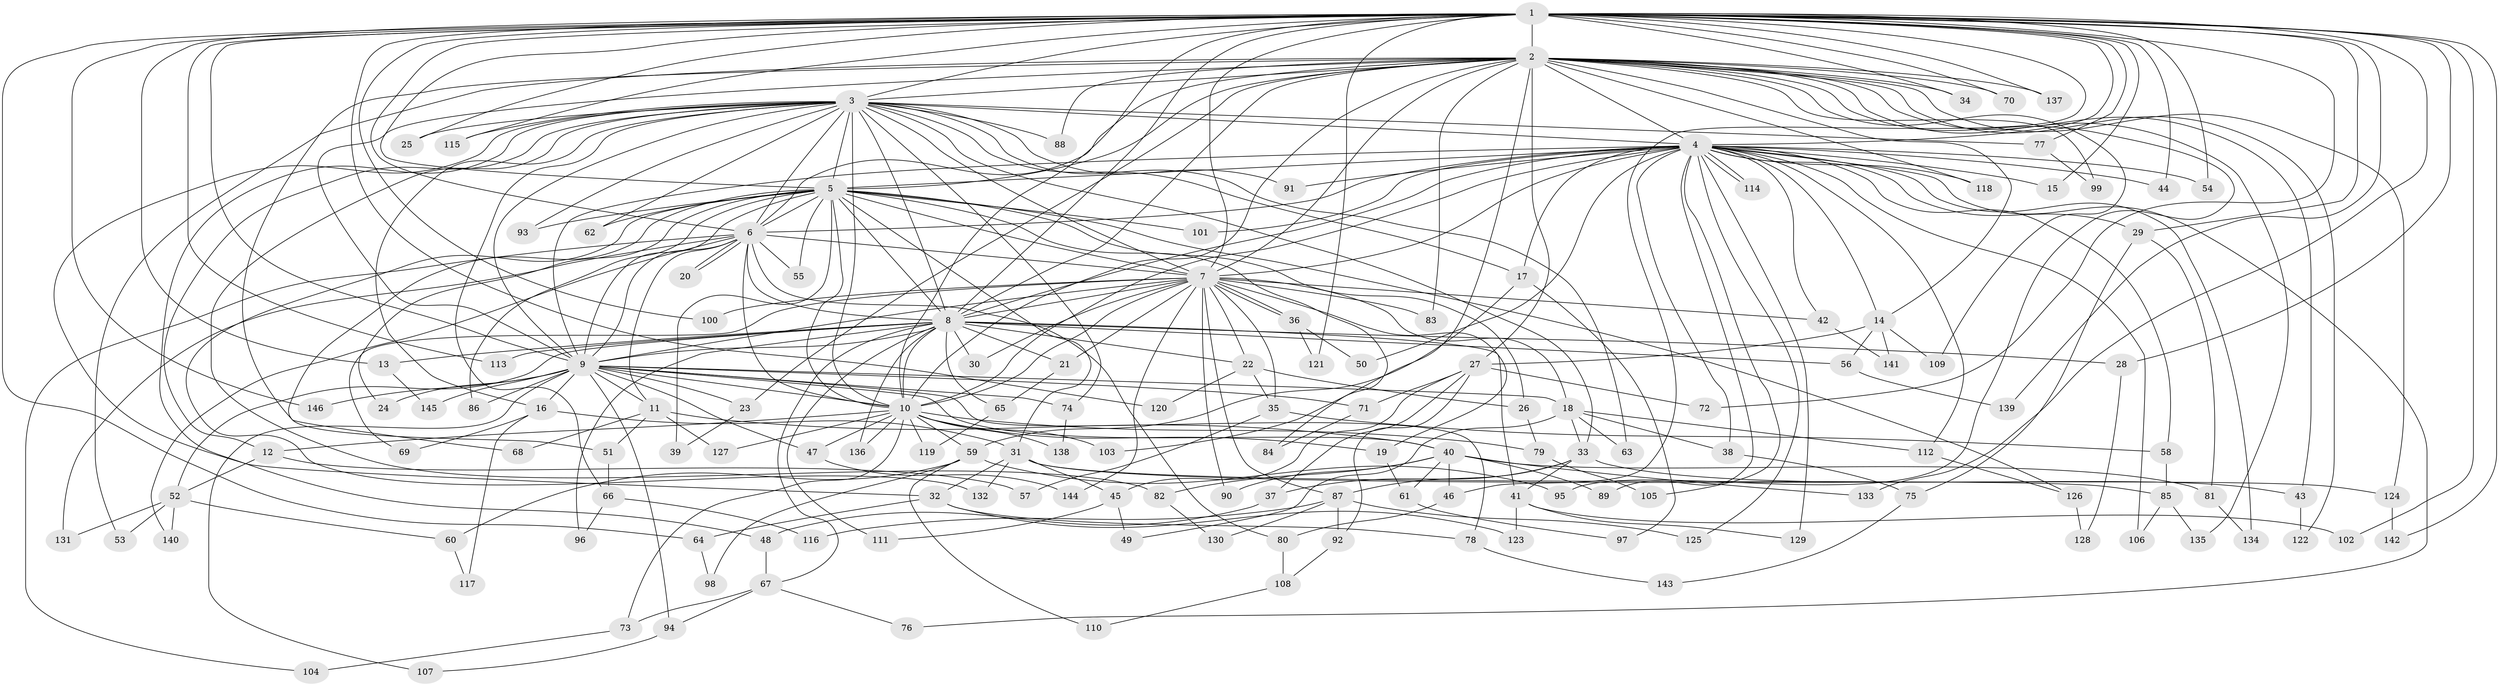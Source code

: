 // Generated by graph-tools (version 1.1) at 2025/25/03/09/25 03:25:42]
// undirected, 146 vertices, 317 edges
graph export_dot {
graph [start="1"]
  node [color=gray90,style=filled];
  1;
  2;
  3;
  4;
  5;
  6;
  7;
  8;
  9;
  10;
  11;
  12;
  13;
  14;
  15;
  16;
  17;
  18;
  19;
  20;
  21;
  22;
  23;
  24;
  25;
  26;
  27;
  28;
  29;
  30;
  31;
  32;
  33;
  34;
  35;
  36;
  37;
  38;
  39;
  40;
  41;
  42;
  43;
  44;
  45;
  46;
  47;
  48;
  49;
  50;
  51;
  52;
  53;
  54;
  55;
  56;
  57;
  58;
  59;
  60;
  61;
  62;
  63;
  64;
  65;
  66;
  67;
  68;
  69;
  70;
  71;
  72;
  73;
  74;
  75;
  76;
  77;
  78;
  79;
  80;
  81;
  82;
  83;
  84;
  85;
  86;
  87;
  88;
  89;
  90;
  91;
  92;
  93;
  94;
  95;
  96;
  97;
  98;
  99;
  100;
  101;
  102;
  103;
  104;
  105;
  106;
  107;
  108;
  109;
  110;
  111;
  112;
  113;
  114;
  115;
  116;
  117;
  118;
  119;
  120;
  121;
  122;
  123;
  124;
  125;
  126;
  127;
  128;
  129;
  130;
  131;
  132;
  133;
  134;
  135;
  136;
  137;
  138;
  139;
  140;
  141;
  142;
  143;
  144;
  145;
  146;
  1 -- 2;
  1 -- 3;
  1 -- 4;
  1 -- 5;
  1 -- 6;
  1 -- 7;
  1 -- 8;
  1 -- 9;
  1 -- 10;
  1 -- 13;
  1 -- 15;
  1 -- 25;
  1 -- 28;
  1 -- 29;
  1 -- 34;
  1 -- 44;
  1 -- 46;
  1 -- 54;
  1 -- 64;
  1 -- 70;
  1 -- 72;
  1 -- 77;
  1 -- 100;
  1 -- 102;
  1 -- 113;
  1 -- 115;
  1 -- 120;
  1 -- 121;
  1 -- 133;
  1 -- 137;
  1 -- 139;
  1 -- 142;
  1 -- 146;
  2 -- 3;
  2 -- 4;
  2 -- 5;
  2 -- 6;
  2 -- 7;
  2 -- 8;
  2 -- 9;
  2 -- 10;
  2 -- 14;
  2 -- 23;
  2 -- 27;
  2 -- 34;
  2 -- 43;
  2 -- 51;
  2 -- 53;
  2 -- 70;
  2 -- 83;
  2 -- 88;
  2 -- 95;
  2 -- 99;
  2 -- 103;
  2 -- 109;
  2 -- 118;
  2 -- 122;
  2 -- 124;
  2 -- 135;
  2 -- 137;
  3 -- 4;
  3 -- 5;
  3 -- 6;
  3 -- 7;
  3 -- 8;
  3 -- 9;
  3 -- 10;
  3 -- 12;
  3 -- 16;
  3 -- 17;
  3 -- 25;
  3 -- 32;
  3 -- 33;
  3 -- 48;
  3 -- 62;
  3 -- 63;
  3 -- 66;
  3 -- 74;
  3 -- 77;
  3 -- 82;
  3 -- 88;
  3 -- 91;
  3 -- 93;
  3 -- 115;
  4 -- 5;
  4 -- 6;
  4 -- 7;
  4 -- 8;
  4 -- 9;
  4 -- 10;
  4 -- 14;
  4 -- 15;
  4 -- 17;
  4 -- 29;
  4 -- 38;
  4 -- 42;
  4 -- 44;
  4 -- 50;
  4 -- 54;
  4 -- 58;
  4 -- 76;
  4 -- 89;
  4 -- 91;
  4 -- 101;
  4 -- 105;
  4 -- 106;
  4 -- 112;
  4 -- 114;
  4 -- 114;
  4 -- 118;
  4 -- 125;
  4 -- 129;
  4 -- 134;
  5 -- 6;
  5 -- 7;
  5 -- 8;
  5 -- 9;
  5 -- 10;
  5 -- 24;
  5 -- 26;
  5 -- 31;
  5 -- 39;
  5 -- 55;
  5 -- 62;
  5 -- 68;
  5 -- 84;
  5 -- 86;
  5 -- 93;
  5 -- 101;
  5 -- 126;
  5 -- 132;
  6 -- 7;
  6 -- 8;
  6 -- 9;
  6 -- 10;
  6 -- 11;
  6 -- 20;
  6 -- 20;
  6 -- 55;
  6 -- 80;
  6 -- 104;
  6 -- 131;
  6 -- 140;
  7 -- 8;
  7 -- 9;
  7 -- 10;
  7 -- 18;
  7 -- 19;
  7 -- 21;
  7 -- 22;
  7 -- 30;
  7 -- 35;
  7 -- 36;
  7 -- 36;
  7 -- 42;
  7 -- 69;
  7 -- 83;
  7 -- 87;
  7 -- 90;
  7 -- 100;
  7 -- 144;
  8 -- 9;
  8 -- 10;
  8 -- 13;
  8 -- 21;
  8 -- 22;
  8 -- 28;
  8 -- 30;
  8 -- 41;
  8 -- 52;
  8 -- 56;
  8 -- 65;
  8 -- 67;
  8 -- 96;
  8 -- 111;
  8 -- 113;
  8 -- 136;
  9 -- 10;
  9 -- 11;
  9 -- 16;
  9 -- 18;
  9 -- 23;
  9 -- 24;
  9 -- 40;
  9 -- 47;
  9 -- 71;
  9 -- 74;
  9 -- 78;
  9 -- 86;
  9 -- 94;
  9 -- 107;
  9 -- 145;
  9 -- 146;
  10 -- 12;
  10 -- 19;
  10 -- 47;
  10 -- 59;
  10 -- 73;
  10 -- 79;
  10 -- 103;
  10 -- 119;
  10 -- 127;
  10 -- 136;
  10 -- 138;
  11 -- 40;
  11 -- 51;
  11 -- 68;
  11 -- 127;
  12 -- 52;
  12 -- 57;
  13 -- 145;
  14 -- 27;
  14 -- 56;
  14 -- 109;
  14 -- 141;
  16 -- 31;
  16 -- 69;
  16 -- 117;
  17 -- 59;
  17 -- 97;
  18 -- 33;
  18 -- 38;
  18 -- 49;
  18 -- 63;
  18 -- 112;
  19 -- 61;
  21 -- 65;
  22 -- 26;
  22 -- 35;
  22 -- 120;
  23 -- 39;
  26 -- 79;
  27 -- 37;
  27 -- 45;
  27 -- 71;
  27 -- 72;
  27 -- 92;
  28 -- 128;
  29 -- 75;
  29 -- 81;
  31 -- 32;
  31 -- 45;
  31 -- 85;
  31 -- 124;
  31 -- 132;
  32 -- 64;
  32 -- 78;
  32 -- 123;
  33 -- 37;
  33 -- 41;
  33 -- 43;
  33 -- 87;
  35 -- 57;
  35 -- 58;
  36 -- 50;
  36 -- 121;
  37 -- 48;
  38 -- 75;
  40 -- 46;
  40 -- 61;
  40 -- 81;
  40 -- 82;
  40 -- 89;
  40 -- 90;
  40 -- 133;
  41 -- 102;
  41 -- 123;
  41 -- 129;
  42 -- 141;
  43 -- 122;
  45 -- 49;
  45 -- 111;
  46 -- 80;
  47 -- 144;
  48 -- 67;
  51 -- 66;
  52 -- 53;
  52 -- 60;
  52 -- 131;
  52 -- 140;
  56 -- 139;
  58 -- 85;
  59 -- 60;
  59 -- 95;
  59 -- 98;
  59 -- 110;
  60 -- 117;
  61 -- 97;
  64 -- 98;
  65 -- 119;
  66 -- 96;
  66 -- 116;
  67 -- 73;
  67 -- 76;
  67 -- 94;
  71 -- 84;
  73 -- 104;
  74 -- 138;
  75 -- 143;
  77 -- 99;
  78 -- 143;
  79 -- 105;
  80 -- 108;
  81 -- 134;
  82 -- 130;
  85 -- 106;
  85 -- 135;
  87 -- 92;
  87 -- 116;
  87 -- 125;
  87 -- 130;
  92 -- 108;
  94 -- 107;
  108 -- 110;
  112 -- 126;
  124 -- 142;
  126 -- 128;
}
